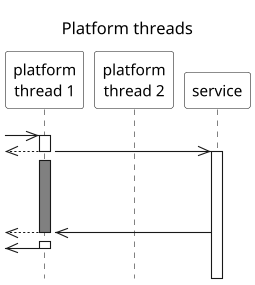@startuml

!pragma teoz true

title Platform threads

scale 1.1
hide footbox
skinparam monochrome true
skinparam defaultFontName Source Sans Pro
skinparam titleFontSize 15
skinparam titleFontStyle normal
skinparam sequenceMessageAlign left
skinparam participantBackgroundColor #white
skinparam noteBackgroundColor #white
skinparam sequenceGroupBackgroundColor #white

participant "platform\nthread 1" as PlatformThread1
participant "platform\nthread 2" as PlatformThread2
participant "service" as Service

||10||

->> PlatformThread1
activate PlatformThread1
PlatformThread1->>Service
deactivate PlatformThread1
& <<-- PlatformThread1
activate PlatformThread1 #gray
activate Service

'->> PlatformThread2
'activate PlatformThread2
'PlatformThread2->>Service
'deactivate PlatformThread2
'<-[hidden]- PlatformThread2
'activate PlatformThread2 #gray

||60||

Service->>PlatformThread1
'deactivate Service
deactivate PlatformThread1
& <<-- PlatformThread1
activate PlatformThread1
<<- PlatformThread1
deactivate PlatformThread1

'Service->>PlatformThread2
'deactivate Service
'deactivate PlatformThread2
'<-[hidden]- PlatformThread2
'activate PlatformThread2
'<<- PlatformThread2
'deactivate PlatformThread2

||10||

@enduml
